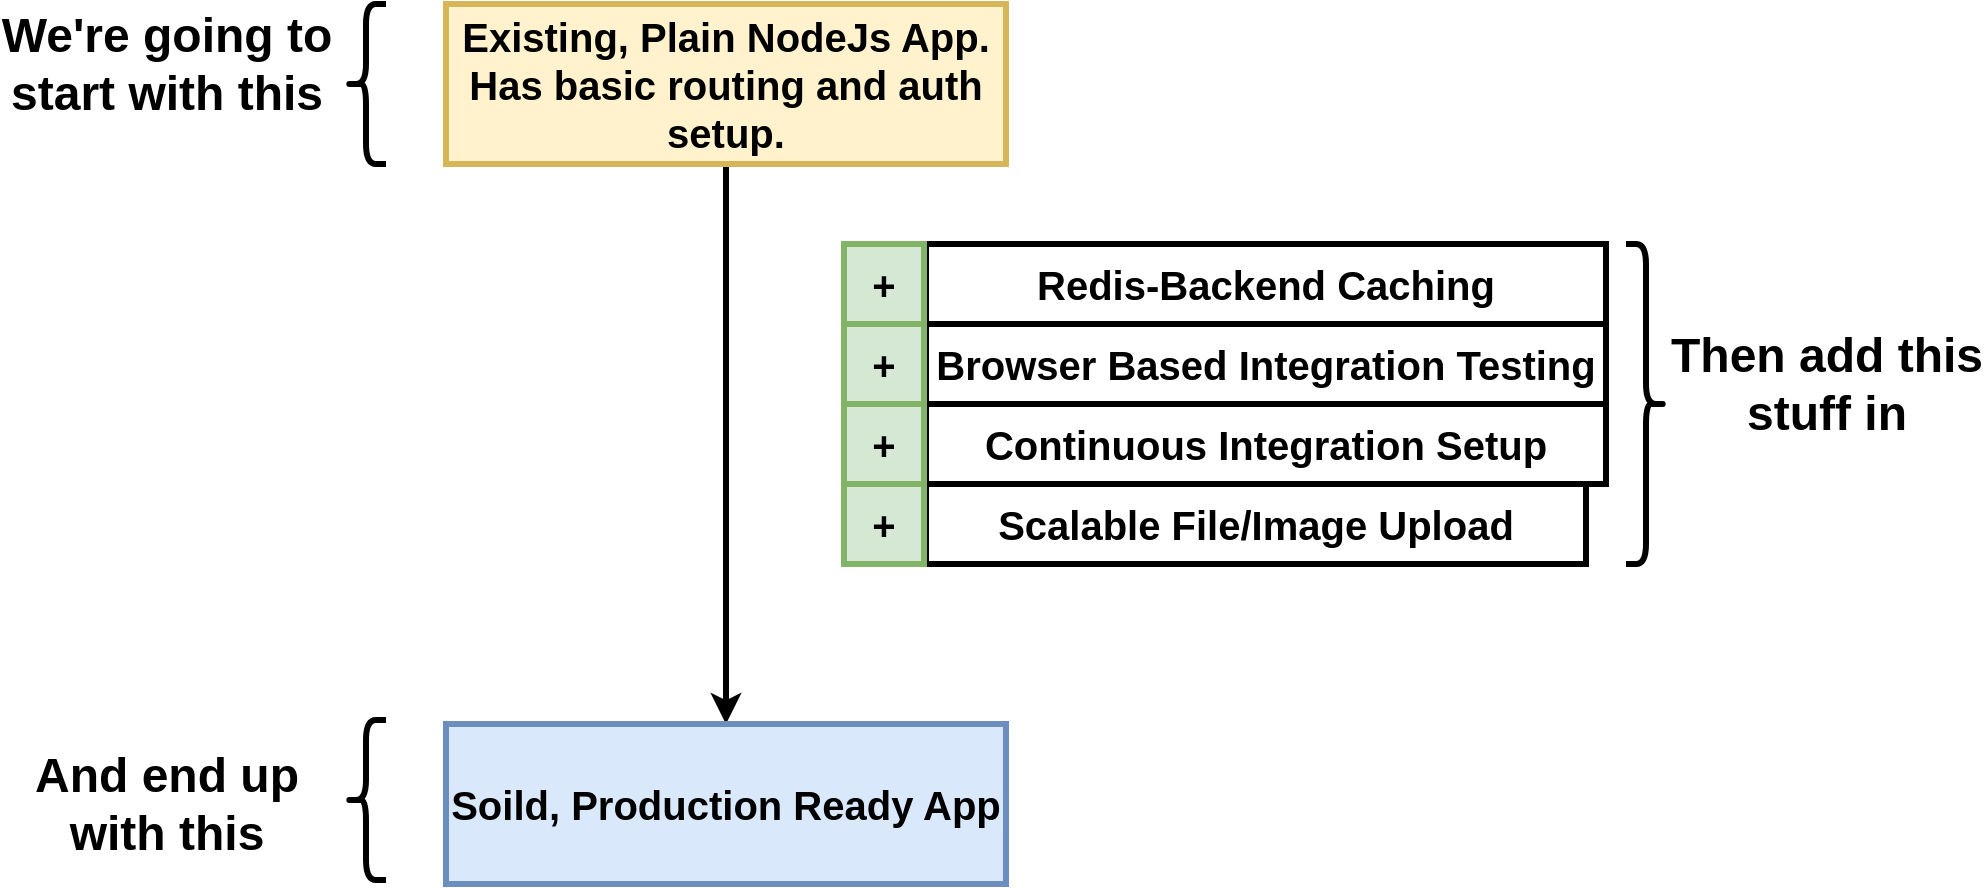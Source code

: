 <mxfile version="22.1.2" type="device">
  <diagram name="Page-1" id="JI0INZiV9-T413c6HQ4u">
    <mxGraphModel dx="1364" dy="843" grid="1" gridSize="10" guides="1" tooltips="1" connect="1" arrows="1" fold="1" page="1" pageScale="1" pageWidth="850" pageHeight="1100" math="0" shadow="0">
      <root>
        <mxCell id="0" />
        <mxCell id="1" parent="0" />
        <mxCell id="Tf5MG_XYltx3EEBvqJ8y-5" style="edgeStyle=orthogonalEdgeStyle;rounded=0;orthogonalLoop=1;jettySize=auto;html=1;strokeWidth=3;" edge="1" parent="1" source="Tf5MG_XYltx3EEBvqJ8y-1" target="Tf5MG_XYltx3EEBvqJ8y-4">
          <mxGeometry relative="1" as="geometry" />
        </mxCell>
        <mxCell id="Tf5MG_XYltx3EEBvqJ8y-1" value="&lt;font style=&quot;font-size: 20px;&quot;&gt;&lt;b&gt;Existing, Plain NodeJs App.&lt;br&gt;Has basic routing and auth&lt;br&gt;setup.&lt;/b&gt;&lt;/font&gt;" style="rounded=0;whiteSpace=wrap;html=1;fillColor=#fff2cc;strokeColor=#d6b656;strokeWidth=3;" vertex="1" parent="1">
          <mxGeometry x="280" y="120" width="280" height="80" as="geometry" />
        </mxCell>
        <mxCell id="Tf5MG_XYltx3EEBvqJ8y-2" value="" style="shape=curlyBracket;whiteSpace=wrap;html=1;rounded=1;labelPosition=left;verticalLabelPosition=middle;align=right;verticalAlign=middle;strokeWidth=3;" vertex="1" parent="1">
          <mxGeometry x="230" y="120" width="20" height="80" as="geometry" />
        </mxCell>
        <mxCell id="Tf5MG_XYltx3EEBvqJ8y-3" value="We&#39;re going to&lt;br&gt;start with this" style="text;strokeColor=none;fillColor=none;html=1;fontSize=24;fontStyle=1;verticalAlign=middle;align=center;" vertex="1" parent="1">
          <mxGeometry x="90" y="130" width="100" height="40" as="geometry" />
        </mxCell>
        <mxCell id="Tf5MG_XYltx3EEBvqJ8y-4" value="&lt;span style=&quot;font-size: 20px;&quot;&gt;&lt;b&gt;Soild, Production Ready App&lt;/b&gt;&lt;/span&gt;" style="rounded=0;whiteSpace=wrap;html=1;fillColor=#dae8fc;strokeColor=#6c8ebf;strokeWidth=3;" vertex="1" parent="1">
          <mxGeometry x="280" y="480" width="280" height="80" as="geometry" />
        </mxCell>
        <mxCell id="Tf5MG_XYltx3EEBvqJ8y-6" value="" style="shape=curlyBracket;whiteSpace=wrap;html=1;rounded=1;labelPosition=left;verticalLabelPosition=middle;align=right;verticalAlign=middle;strokeWidth=3;" vertex="1" parent="1">
          <mxGeometry x="230" y="478" width="20" height="80" as="geometry" />
        </mxCell>
        <mxCell id="Tf5MG_XYltx3EEBvqJ8y-7" value="And end up&lt;br&gt;with this" style="text;strokeColor=none;fillColor=none;html=1;fontSize=24;fontStyle=1;verticalAlign=middle;align=center;" vertex="1" parent="1">
          <mxGeometry x="90" y="500" width="100" height="40" as="geometry" />
        </mxCell>
        <mxCell id="Tf5MG_XYltx3EEBvqJ8y-8" value="&lt;font style=&quot;font-size: 20px;&quot;&gt;&lt;b&gt;Redis-Backend Caching&lt;/b&gt;&lt;/font&gt;" style="rounded=0;whiteSpace=wrap;html=1;strokeWidth=3;" vertex="1" parent="1">
          <mxGeometry x="520" y="240" width="340" height="40" as="geometry" />
        </mxCell>
        <mxCell id="Tf5MG_XYltx3EEBvqJ8y-9" value="&lt;b&gt;&lt;font style=&quot;font-size: 20px;&quot;&gt;Browser Based Integration Testing&lt;/font&gt;&lt;/b&gt;" style="rounded=0;whiteSpace=wrap;html=1;strokeWidth=3;" vertex="1" parent="1">
          <mxGeometry x="520" y="280" width="340" height="40" as="geometry" />
        </mxCell>
        <mxCell id="Tf5MG_XYltx3EEBvqJ8y-10" value="&lt;b&gt;&lt;font style=&quot;font-size: 20px;&quot;&gt;Continuous Integration Setup&lt;/font&gt;&lt;/b&gt;" style="rounded=0;whiteSpace=wrap;html=1;strokeWidth=3;" vertex="1" parent="1">
          <mxGeometry x="520" y="320" width="340" height="40" as="geometry" />
        </mxCell>
        <mxCell id="Tf5MG_XYltx3EEBvqJ8y-11" value="&lt;font style=&quot;font-size: 20px;&quot;&gt;&lt;b&gt;Scalable File/Image Upload&lt;/b&gt;&lt;/font&gt;" style="rounded=0;whiteSpace=wrap;html=1;strokeWidth=3;" vertex="1" parent="1">
          <mxGeometry x="520" y="360" width="330" height="40" as="geometry" />
        </mxCell>
        <mxCell id="Tf5MG_XYltx3EEBvqJ8y-12" value="" style="shape=curlyBracket;whiteSpace=wrap;html=1;rounded=1;flipH=1;labelPosition=right;verticalLabelPosition=middle;align=left;verticalAlign=middle;strokeWidth=3;" vertex="1" parent="1">
          <mxGeometry x="870" y="240" width="20" height="160" as="geometry" />
        </mxCell>
        <mxCell id="Tf5MG_XYltx3EEBvqJ8y-13" value="Then add this &lt;br&gt;stuff in" style="text;strokeColor=none;fillColor=none;html=1;fontSize=24;fontStyle=1;verticalAlign=middle;align=center;" vertex="1" parent="1">
          <mxGeometry x="920" y="290" width="100" height="40" as="geometry" />
        </mxCell>
        <mxCell id="Tf5MG_XYltx3EEBvqJ8y-14" value="&lt;font style=&quot;font-size: 20px;&quot;&gt;&lt;b&gt;+&lt;/b&gt;&lt;/font&gt;" style="rounded=0;whiteSpace=wrap;html=1;fillColor=#d5e8d4;strokeColor=#82b366;strokeWidth=3;" vertex="1" parent="1">
          <mxGeometry x="479" y="240" width="40" height="40" as="geometry" />
        </mxCell>
        <mxCell id="Tf5MG_XYltx3EEBvqJ8y-15" value="&lt;font style=&quot;font-size: 20px;&quot;&gt;&lt;b&gt;+&lt;/b&gt;&lt;/font&gt;" style="rounded=0;whiteSpace=wrap;html=1;fillColor=#d5e8d4;strokeColor=#82b366;strokeWidth=3;" vertex="1" parent="1">
          <mxGeometry x="479" y="280" width="40" height="40" as="geometry" />
        </mxCell>
        <mxCell id="Tf5MG_XYltx3EEBvqJ8y-16" value="&lt;font style=&quot;font-size: 20px;&quot;&gt;&lt;b&gt;+&lt;/b&gt;&lt;/font&gt;" style="rounded=0;whiteSpace=wrap;html=1;fillColor=#d5e8d4;strokeColor=#82b366;strokeWidth=3;" vertex="1" parent="1">
          <mxGeometry x="479" y="320" width="40" height="40" as="geometry" />
        </mxCell>
        <mxCell id="Tf5MG_XYltx3EEBvqJ8y-17" value="&lt;font style=&quot;font-size: 20px;&quot;&gt;&lt;b&gt;+&lt;/b&gt;&lt;/font&gt;" style="rounded=0;whiteSpace=wrap;html=1;fillColor=#d5e8d4;strokeColor=#82b366;strokeWidth=3;" vertex="1" parent="1">
          <mxGeometry x="479" y="360" width="40" height="40" as="geometry" />
        </mxCell>
      </root>
    </mxGraphModel>
  </diagram>
</mxfile>
